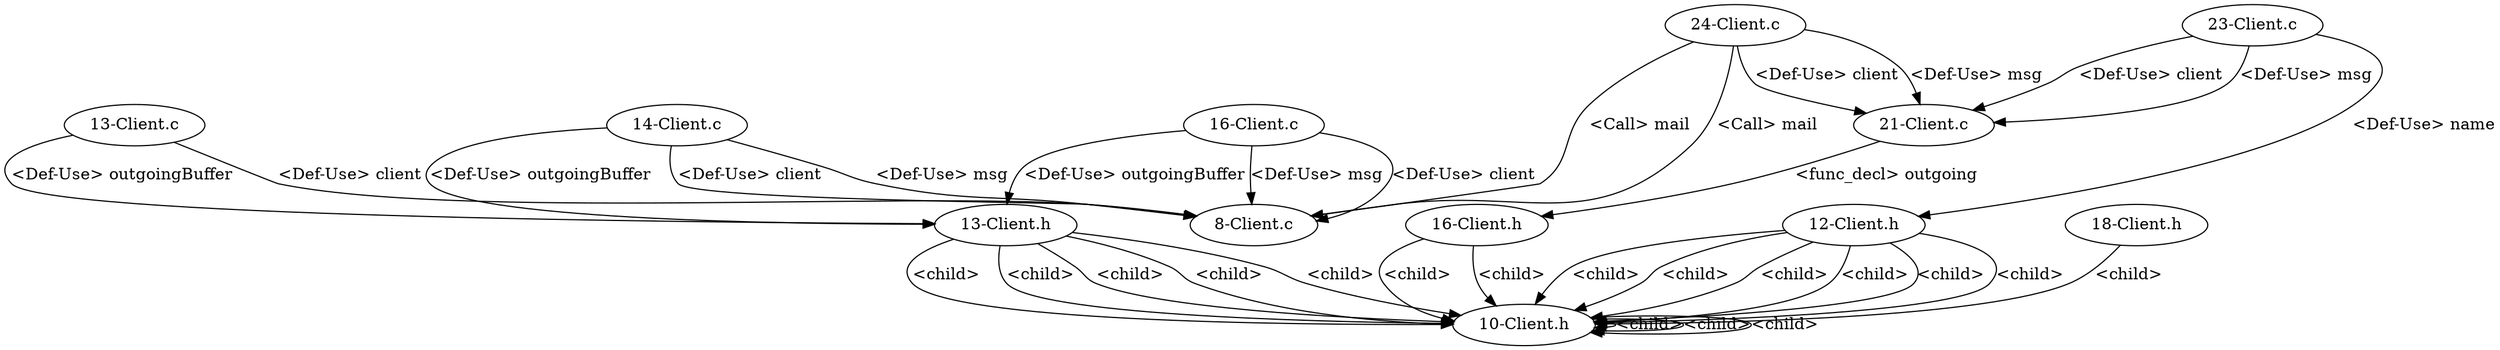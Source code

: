 digraph {
10 [label = "8-Client.c"];
11 [label = "13-Client.c"];
11 -> 10[label="<Def-Use> client"];
12 [label = "14-Client.c"];
12 -> 10[label="<Def-Use> client"];
12 -> 10[label="<Def-Use> msg"];
13 [label = "16-Client.c"];
13 -> 10[label="<Def-Use> client"];
13 -> 10[label="<Def-Use> msg"];
14 [label = "21-Client.c"];
15 [label = "23-Client.c"];
15 -> 14[label="<Def-Use> msg"];
15 -> 14[label="<Def-Use> client"];
16 [label = "24-Client.c"];
16 -> 10[label="<Call> mail"];
16 -> 14[label="<Def-Use> client"];
16 -> 14[label="<Def-Use> msg"];
17 [label = "10-Client.h"];
18 [label = "12-Client.h"];
18 -> 17[label="<child>"];
19 [label = "13-Client.h"];
18 -> 17[label="<child>"];
19 -> 17[label="<child>"];
18 -> 17[label="<child>"];
19 -> 17[label="<child>"];
18 -> 17[label="<child>"];
17 -> 17[label="<child>"];
19 -> 17[label="<child>"];
20 [label = "16-Client.h"];
18 -> 17[label="<child>"];
20 -> 17[label="<child>"];
17 -> 17[label="<child>"];
19 -> 17[label="<child>"];
21 [label = "18-Client.h"];
18 -> 17[label="<child>"];
20 -> 17[label="<child>"];
17 -> 17[label="<child>"];
19 -> 17[label="<child>"];
21 -> 17[label="<child>"];
15 -> 18[label="<Def-Use> name"];
12 -> 19[label="<Def-Use> outgoingBuffer"];
13 -> 19[label="<Def-Use> outgoingBuffer"];
16 -> 10[label="<Call> mail"];
11 -> 19[label="<Def-Use> outgoingBuffer"];
14 -> 20[label="<func_decl> outgoing"];
}